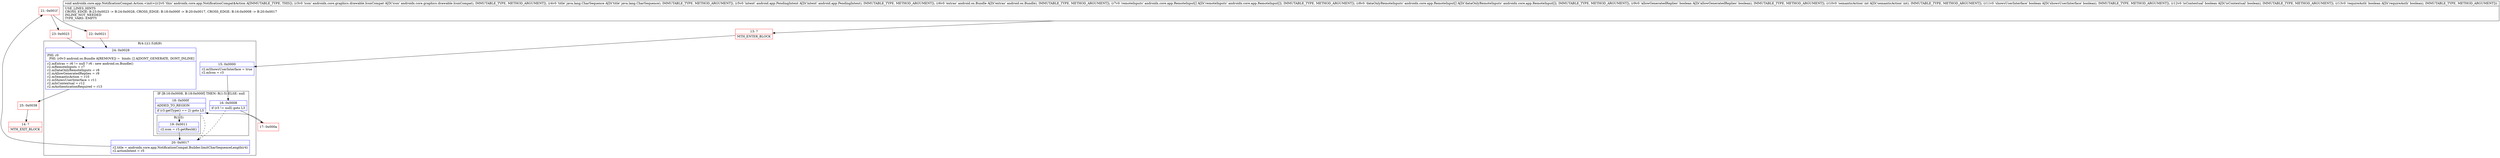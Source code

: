 digraph "CFG forandroidx.core.app.NotificationCompat.Action.\<init\>(Landroidx\/core\/graphics\/drawable\/IconCompat;Ljava\/lang\/CharSequence;Landroid\/app\/PendingIntent;Landroid\/os\/Bundle;[Landroidx\/core\/app\/RemoteInput;[Landroidx\/core\/app\/RemoteInput;ZIZZZ)V" {
subgraph cluster_Region_2146056955 {
label = "R(4:1|(1:5)|6|9)";
node [shape=record,color=blue];
Node_15 [shape=record,label="{15\:\ 0x0000|r2.mShowsUserInterface = true\lr2.mIcon = r3\l}"];
subgraph cluster_IfRegion_1342287943 {
label = "IF [B:16:0x0008, B:18:0x000f] THEN: R(1:5) ELSE: null";
node [shape=record,color=blue];
Node_16 [shape=record,label="{16\:\ 0x0008|if (r3 != null) goto L3\l}"];
Node_18 [shape=record,label="{18\:\ 0x000f|ADDED_TO_REGION\l|if (r3.getType() == 2) goto L5\l}"];
subgraph cluster_Region_687895422 {
label = "R(1:5)";
node [shape=record,color=blue];
Node_19 [shape=record,label="{19\:\ 0x0011|r2.icon = r3.getResId()\l}"];
}
}
Node_20 [shape=record,label="{20\:\ 0x0017|r2.title = androidx.core.app.NotificationCompat.Builder.limitCharSequenceLength(r4)\lr2.actionIntent = r5\l}"];
Node_24 [shape=record,label="{24\:\ 0x0028|PHI: r0 \l  PHI: (r0v3 android.os.Bundle A[REMOVE]) =  binds: [] A[DONT_GENERATE, DONT_INLINE]\l|r2.mExtras = r6 != null ? r6 : new android.os.Bundle()\lr2.mRemoteInputs = r7\lr2.mDataOnlyRemoteInputs = r8\lr2.mAllowGeneratedReplies = r9\lr2.mSemanticAction = r10\lr2.mShowsUserInterface = r11\lr2.mIsContextual = r12\lr2.mAuthenticationRequired = r13\l}"];
}
Node_13 [shape=record,color=red,label="{13\:\ ?|MTH_ENTER_BLOCK\l}"];
Node_17 [shape=record,color=red,label="{17\:\ 0x000a}"];
Node_21 [shape=record,color=red,label="{21\:\ 0x001f}"];
Node_22 [shape=record,color=red,label="{22\:\ 0x0021}"];
Node_25 [shape=record,color=red,label="{25\:\ 0x0038}"];
Node_14 [shape=record,color=red,label="{14\:\ ?|MTH_EXIT_BLOCK\l}"];
Node_23 [shape=record,color=red,label="{23\:\ 0x0023}"];
MethodNode[shape=record,label="{void androidx.core.app.NotificationCompat.Action.\<init\>((r2v0 'this' androidx.core.app.NotificationCompat$Action A[IMMUTABLE_TYPE, THIS]), (r3v0 'icon' androidx.core.graphics.drawable.IconCompat A[D('icon' androidx.core.graphics.drawable.IconCompat), IMMUTABLE_TYPE, METHOD_ARGUMENT]), (r4v0 'title' java.lang.CharSequence A[D('title' java.lang.CharSequence), IMMUTABLE_TYPE, METHOD_ARGUMENT]), (r5v0 'intent' android.app.PendingIntent A[D('intent' android.app.PendingIntent), IMMUTABLE_TYPE, METHOD_ARGUMENT]), (r6v0 'extras' android.os.Bundle A[D('extras' android.os.Bundle), IMMUTABLE_TYPE, METHOD_ARGUMENT]), (r7v0 'remoteInputs' androidx.core.app.RemoteInput[] A[D('remoteInputs' androidx.core.app.RemoteInput[]), IMMUTABLE_TYPE, METHOD_ARGUMENT]), (r8v0 'dataOnlyRemoteInputs' androidx.core.app.RemoteInput[] A[D('dataOnlyRemoteInputs' androidx.core.app.RemoteInput[]), IMMUTABLE_TYPE, METHOD_ARGUMENT]), (r9v0 'allowGeneratedReplies' boolean A[D('allowGeneratedReplies' boolean), IMMUTABLE_TYPE, METHOD_ARGUMENT]), (r10v0 'semanticAction' int A[D('semanticAction' int), IMMUTABLE_TYPE, METHOD_ARGUMENT]), (r11v0 'showsUserInterface' boolean A[D('showsUserInterface' boolean), IMMUTABLE_TYPE, METHOD_ARGUMENT]), (r12v0 'isContextual' boolean A[D('isContextual' boolean), IMMUTABLE_TYPE, METHOD_ARGUMENT]), (r13v0 'requireAuth' boolean A[D('requireAuth' boolean), IMMUTABLE_TYPE, METHOD_ARGUMENT]))  | USE_LINES_HINTS\lCROSS_EDGE: B:23:0x0023 \-\> B:24:0x0028, CROSS_EDGE: B:18:0x000f \-\> B:20:0x0017, CROSS_EDGE: B:16:0x0008 \-\> B:20:0x0017\lINLINE_NOT_NEEDED\lTYPE_VARS: EMPTY\l}"];
MethodNode -> Node_13;Node_15 -> Node_16;
Node_16 -> Node_17;
Node_16 -> Node_20[style=dashed];
Node_18 -> Node_19;
Node_18 -> Node_20[style=dashed];
Node_19 -> Node_20;
Node_20 -> Node_21;
Node_24 -> Node_25;
Node_13 -> Node_15;
Node_17 -> Node_18;
Node_21 -> Node_22;
Node_21 -> Node_23;
Node_22 -> Node_24;
Node_25 -> Node_14;
Node_23 -> Node_24;
}

